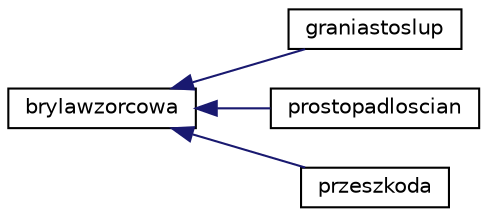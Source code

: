 digraph "Graphical Class Hierarchy"
{
 // LATEX_PDF_SIZE
  edge [fontname="Helvetica",fontsize="10",labelfontname="Helvetica",labelfontsize="10"];
  node [fontname="Helvetica",fontsize="10",shape=record];
  rankdir="LR";
  Node0 [label="brylawzorcowa",height=0.2,width=0.4,color="black", fillcolor="white", style="filled",URL="$classbrylawzorcowa.html",tooltip=" "];
  Node0 -> Node1 [dir="back",color="midnightblue",fontsize="10",style="solid",fontname="Helvetica"];
  Node1 [label="graniastoslup",height=0.2,width=0.4,color="black", fillcolor="white", style="filled",URL="$classgraniastoslup.html",tooltip="klasa dziedziczy po klasie brylawzorcowa klasa graniastoslup sluzaca do modelowania rotorow drona"];
  Node0 -> Node2 [dir="back",color="midnightblue",fontsize="10",style="solid",fontname="Helvetica"];
  Node2 [label="prostopadloscian",height=0.2,width=0.4,color="black", fillcolor="white", style="filled",URL="$classprostopadloscian.html",tooltip="klasa dziedziczy po klasie brylawzorcowa klasa prostopadloscian sluzaca do modelowania korpusu drona"];
  Node0 -> Node3 [dir="back",color="midnightblue",fontsize="10",style="solid",fontname="Helvetica"];
  Node3 [label="przeszkoda",height=0.2,width=0.4,color="black", fillcolor="white", style="filled",URL="$classprzeszkoda.html",tooltip=" "];
}
